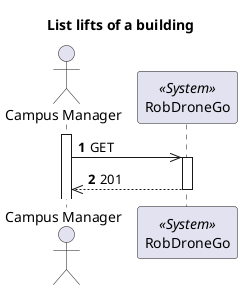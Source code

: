 @startuml
'https://plantuml.com/sequence-diagram

autonumber
skinparam packageStyle rect

title List lifts of a building

actor "Campus Manager" as CM
participant "RobDroneGo" as Sys <<System>>

activate CM
CM->> Sys : GET

activate Sys
CM<<-- Sys : 201
deactivate Sys
@enduml
